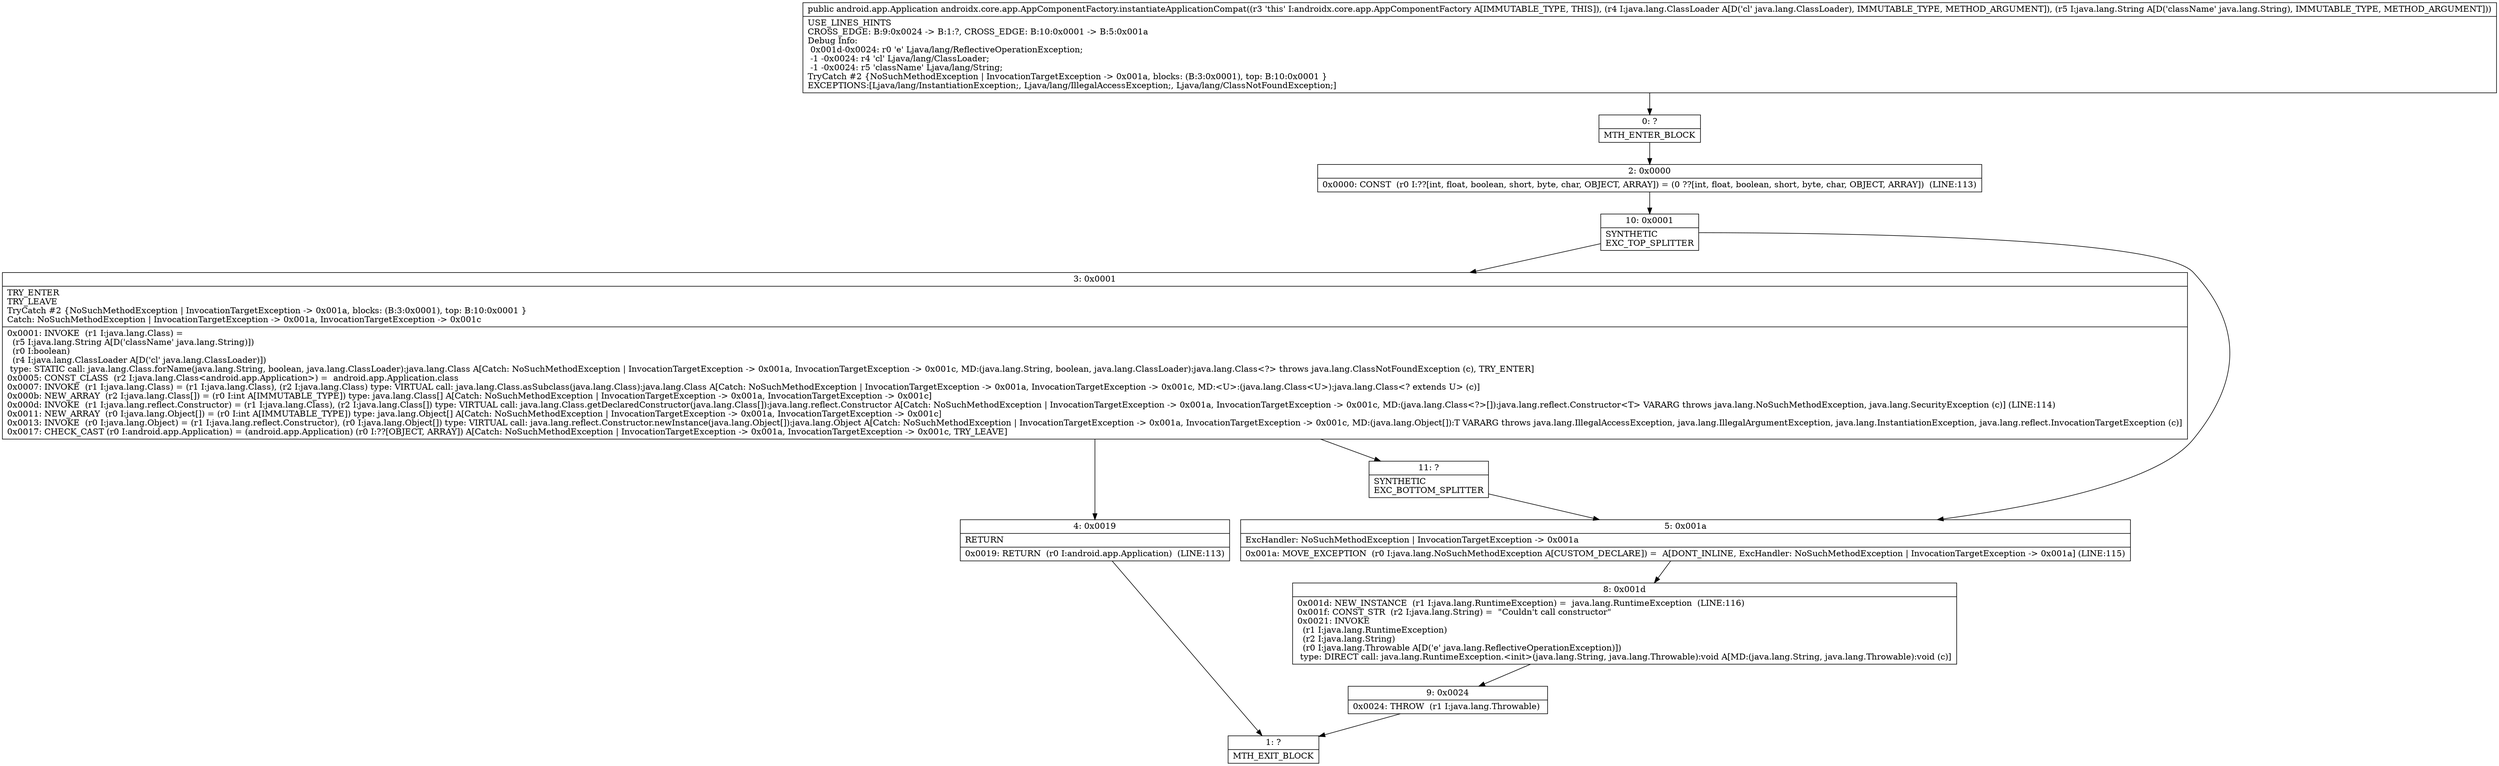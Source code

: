 digraph "CFG forandroidx.core.app.AppComponentFactory.instantiateApplicationCompat(Ljava\/lang\/ClassLoader;Ljava\/lang\/String;)Landroid\/app\/Application;" {
Node_0 [shape=record,label="{0\:\ ?|MTH_ENTER_BLOCK\l}"];
Node_2 [shape=record,label="{2\:\ 0x0000|0x0000: CONST  (r0 I:??[int, float, boolean, short, byte, char, OBJECT, ARRAY]) = (0 ??[int, float, boolean, short, byte, char, OBJECT, ARRAY])  (LINE:113)\l}"];
Node_10 [shape=record,label="{10\:\ 0x0001|SYNTHETIC\lEXC_TOP_SPLITTER\l}"];
Node_3 [shape=record,label="{3\:\ 0x0001|TRY_ENTER\lTRY_LEAVE\lTryCatch #2 \{NoSuchMethodException \| InvocationTargetException \-\> 0x001a, blocks: (B:3:0x0001), top: B:10:0x0001 \}\lCatch: NoSuchMethodException \| InvocationTargetException \-\> 0x001a, InvocationTargetException \-\> 0x001c\l|0x0001: INVOKE  (r1 I:java.lang.Class) = \l  (r5 I:java.lang.String A[D('className' java.lang.String)])\l  (r0 I:boolean)\l  (r4 I:java.lang.ClassLoader A[D('cl' java.lang.ClassLoader)])\l type: STATIC call: java.lang.Class.forName(java.lang.String, boolean, java.lang.ClassLoader):java.lang.Class A[Catch: NoSuchMethodException \| InvocationTargetException \-\> 0x001a, InvocationTargetException \-\> 0x001c, MD:(java.lang.String, boolean, java.lang.ClassLoader):java.lang.Class\<?\> throws java.lang.ClassNotFoundException (c), TRY_ENTER]\l0x0005: CONST_CLASS  (r2 I:java.lang.Class\<android.app.Application\>) =  android.app.Application.class \l0x0007: INVOKE  (r1 I:java.lang.Class) = (r1 I:java.lang.Class), (r2 I:java.lang.Class) type: VIRTUAL call: java.lang.Class.asSubclass(java.lang.Class):java.lang.Class A[Catch: NoSuchMethodException \| InvocationTargetException \-\> 0x001a, InvocationTargetException \-\> 0x001c, MD:\<U\>:(java.lang.Class\<U\>):java.lang.Class\<? extends U\> (c)]\l0x000b: NEW_ARRAY  (r2 I:java.lang.Class[]) = (r0 I:int A[IMMUTABLE_TYPE]) type: java.lang.Class[] A[Catch: NoSuchMethodException \| InvocationTargetException \-\> 0x001a, InvocationTargetException \-\> 0x001c]\l0x000d: INVOKE  (r1 I:java.lang.reflect.Constructor) = (r1 I:java.lang.Class), (r2 I:java.lang.Class[]) type: VIRTUAL call: java.lang.Class.getDeclaredConstructor(java.lang.Class[]):java.lang.reflect.Constructor A[Catch: NoSuchMethodException \| InvocationTargetException \-\> 0x001a, InvocationTargetException \-\> 0x001c, MD:(java.lang.Class\<?\>[]):java.lang.reflect.Constructor\<T\> VARARG throws java.lang.NoSuchMethodException, java.lang.SecurityException (c)] (LINE:114)\l0x0011: NEW_ARRAY  (r0 I:java.lang.Object[]) = (r0 I:int A[IMMUTABLE_TYPE]) type: java.lang.Object[] A[Catch: NoSuchMethodException \| InvocationTargetException \-\> 0x001a, InvocationTargetException \-\> 0x001c]\l0x0013: INVOKE  (r0 I:java.lang.Object) = (r1 I:java.lang.reflect.Constructor), (r0 I:java.lang.Object[]) type: VIRTUAL call: java.lang.reflect.Constructor.newInstance(java.lang.Object[]):java.lang.Object A[Catch: NoSuchMethodException \| InvocationTargetException \-\> 0x001a, InvocationTargetException \-\> 0x001c, MD:(java.lang.Object[]):T VARARG throws java.lang.IllegalAccessException, java.lang.IllegalArgumentException, java.lang.InstantiationException, java.lang.reflect.InvocationTargetException (c)]\l0x0017: CHECK_CAST (r0 I:android.app.Application) = (android.app.Application) (r0 I:??[OBJECT, ARRAY]) A[Catch: NoSuchMethodException \| InvocationTargetException \-\> 0x001a, InvocationTargetException \-\> 0x001c, TRY_LEAVE]\l}"];
Node_4 [shape=record,label="{4\:\ 0x0019|RETURN\l|0x0019: RETURN  (r0 I:android.app.Application)  (LINE:113)\l}"];
Node_1 [shape=record,label="{1\:\ ?|MTH_EXIT_BLOCK\l}"];
Node_11 [shape=record,label="{11\:\ ?|SYNTHETIC\lEXC_BOTTOM_SPLITTER\l}"];
Node_5 [shape=record,label="{5\:\ 0x001a|ExcHandler: NoSuchMethodException \| InvocationTargetException \-\> 0x001a\l|0x001a: MOVE_EXCEPTION  (r0 I:java.lang.NoSuchMethodException A[CUSTOM_DECLARE]) =  A[DONT_INLINE, ExcHandler: NoSuchMethodException \| InvocationTargetException \-\> 0x001a] (LINE:115)\l}"];
Node_8 [shape=record,label="{8\:\ 0x001d|0x001d: NEW_INSTANCE  (r1 I:java.lang.RuntimeException) =  java.lang.RuntimeException  (LINE:116)\l0x001f: CONST_STR  (r2 I:java.lang.String) =  \"Couldn't call constructor\" \l0x0021: INVOKE  \l  (r1 I:java.lang.RuntimeException)\l  (r2 I:java.lang.String)\l  (r0 I:java.lang.Throwable A[D('e' java.lang.ReflectiveOperationException)])\l type: DIRECT call: java.lang.RuntimeException.\<init\>(java.lang.String, java.lang.Throwable):void A[MD:(java.lang.String, java.lang.Throwable):void (c)]\l}"];
Node_9 [shape=record,label="{9\:\ 0x0024|0x0024: THROW  (r1 I:java.lang.Throwable) \l}"];
MethodNode[shape=record,label="{public android.app.Application androidx.core.app.AppComponentFactory.instantiateApplicationCompat((r3 'this' I:androidx.core.app.AppComponentFactory A[IMMUTABLE_TYPE, THIS]), (r4 I:java.lang.ClassLoader A[D('cl' java.lang.ClassLoader), IMMUTABLE_TYPE, METHOD_ARGUMENT]), (r5 I:java.lang.String A[D('className' java.lang.String), IMMUTABLE_TYPE, METHOD_ARGUMENT]))  | USE_LINES_HINTS\lCROSS_EDGE: B:9:0x0024 \-\> B:1:?, CROSS_EDGE: B:10:0x0001 \-\> B:5:0x001a\lDebug Info:\l  0x001d\-0x0024: r0 'e' Ljava\/lang\/ReflectiveOperationException;\l  \-1 \-0x0024: r4 'cl' Ljava\/lang\/ClassLoader;\l  \-1 \-0x0024: r5 'className' Ljava\/lang\/String;\lTryCatch #2 \{NoSuchMethodException \| InvocationTargetException \-\> 0x001a, blocks: (B:3:0x0001), top: B:10:0x0001 \}\lEXCEPTIONS:[Ljava\/lang\/InstantiationException;, Ljava\/lang\/IllegalAccessException;, Ljava\/lang\/ClassNotFoundException;]\l}"];
MethodNode -> Node_0;Node_0 -> Node_2;
Node_2 -> Node_10;
Node_10 -> Node_3;
Node_10 -> Node_5;
Node_3 -> Node_4;
Node_3 -> Node_11;
Node_4 -> Node_1;
Node_11 -> Node_5;
Node_5 -> Node_8;
Node_8 -> Node_9;
Node_9 -> Node_1;
}

